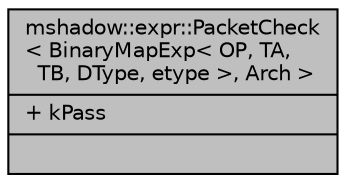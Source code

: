 digraph "mshadow::expr::PacketCheck&lt; BinaryMapExp&lt; OP, TA, TB, DType, etype &gt;, Arch &gt;"
{
 // LATEX_PDF_SIZE
  edge [fontname="Helvetica",fontsize="10",labelfontname="Helvetica",labelfontsize="10"];
  node [fontname="Helvetica",fontsize="10",shape=record];
  Node1 [label="{mshadow::expr::PacketCheck\l\< BinaryMapExp\< OP, TA,\l TB, DType, etype \>, Arch \>\n|+ kPass\l|}",height=0.2,width=0.4,color="black", fillcolor="grey75", style="filled", fontcolor="black",tooltip=" "];
}
